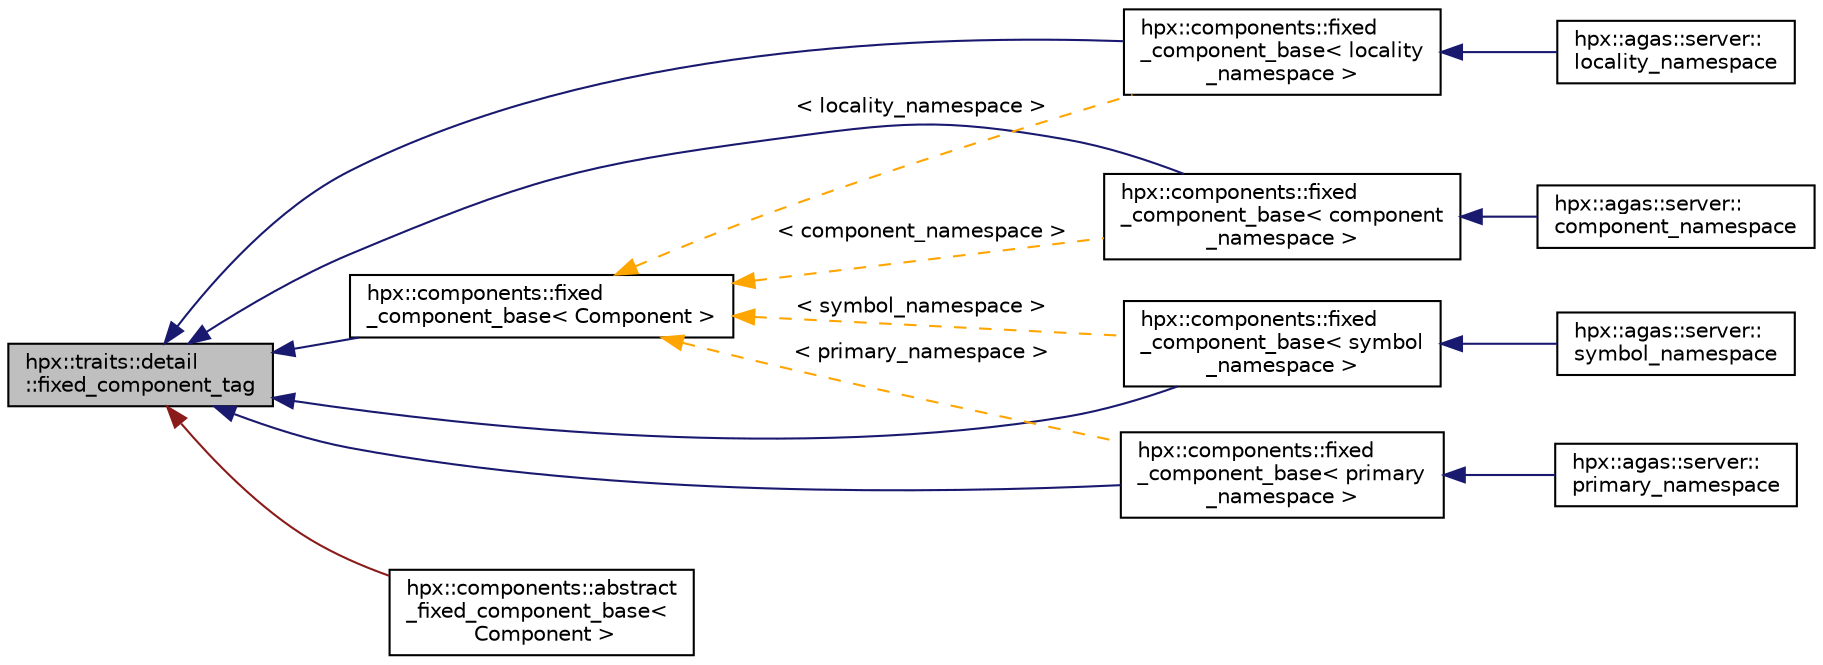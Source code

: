 digraph "hpx::traits::detail::fixed_component_tag"
{
  edge [fontname="Helvetica",fontsize="10",labelfontname="Helvetica",labelfontsize="10"];
  node [fontname="Helvetica",fontsize="10",shape=record];
  rankdir="LR";
  Node0 [label="hpx::traits::detail\l::fixed_component_tag",height=0.2,width=0.4,color="black", fillcolor="grey75", style="filled", fontcolor="black"];
  Node0 -> Node1 [dir="back",color="midnightblue",fontsize="10",style="solid",fontname="Helvetica"];
  Node1 [label="hpx::components::fixed\l_component_base\< component\l_namespace \>",height=0.2,width=0.4,color="black", fillcolor="white", style="filled",URL="$df/dfd/classhpx_1_1components_1_1fixed__component__base.html"];
  Node1 -> Node2 [dir="back",color="midnightblue",fontsize="10",style="solid",fontname="Helvetica"];
  Node2 [label="hpx::agas::server::\lcomponent_namespace",height=0.2,width=0.4,color="black", fillcolor="white", style="filled",URL="$d4/dc8/structhpx_1_1agas_1_1server_1_1component__namespace.html"];
  Node0 -> Node3 [dir="back",color="midnightblue",fontsize="10",style="solid",fontname="Helvetica"];
  Node3 [label="hpx::components::fixed\l_component_base\< locality\l_namespace \>",height=0.2,width=0.4,color="black", fillcolor="white", style="filled",URL="$df/dfd/classhpx_1_1components_1_1fixed__component__base.html"];
  Node3 -> Node4 [dir="back",color="midnightblue",fontsize="10",style="solid",fontname="Helvetica"];
  Node4 [label="hpx::agas::server::\llocality_namespace",height=0.2,width=0.4,color="black", fillcolor="white", style="filled",URL="$dc/d72/structhpx_1_1agas_1_1server_1_1locality__namespace.html"];
  Node0 -> Node5 [dir="back",color="midnightblue",fontsize="10",style="solid",fontname="Helvetica"];
  Node5 [label="hpx::components::fixed\l_component_base\< primary\l_namespace \>",height=0.2,width=0.4,color="black", fillcolor="white", style="filled",URL="$df/dfd/classhpx_1_1components_1_1fixed__component__base.html"];
  Node5 -> Node6 [dir="back",color="midnightblue",fontsize="10",style="solid",fontname="Helvetica"];
  Node6 [label="hpx::agas::server::\lprimary_namespace",height=0.2,width=0.4,color="black", fillcolor="white", style="filled",URL="$d7/d3a/structhpx_1_1agas_1_1server_1_1primary__namespace.html",tooltip="AGAS&#39;s primary namespace maps 128-bit global identifiers (GIDs) to resolved addresses. "];
  Node0 -> Node7 [dir="back",color="midnightblue",fontsize="10",style="solid",fontname="Helvetica"];
  Node7 [label="hpx::components::fixed\l_component_base\< symbol\l_namespace \>",height=0.2,width=0.4,color="black", fillcolor="white", style="filled",URL="$df/dfd/classhpx_1_1components_1_1fixed__component__base.html"];
  Node7 -> Node8 [dir="back",color="midnightblue",fontsize="10",style="solid",fontname="Helvetica"];
  Node8 [label="hpx::agas::server::\lsymbol_namespace",height=0.2,width=0.4,color="black", fillcolor="white", style="filled",URL="$dc/da6/structhpx_1_1agas_1_1server_1_1symbol__namespace.html"];
  Node0 -> Node9 [dir="back",color="firebrick4",fontsize="10",style="solid",fontname="Helvetica"];
  Node9 [label="hpx::components::abstract\l_fixed_component_base\<\l Component \>",height=0.2,width=0.4,color="black", fillcolor="white", style="filled",URL="$da/dc2/classhpx_1_1components_1_1abstract__fixed__component__base.html"];
  Node0 -> Node10 [dir="back",color="midnightblue",fontsize="10",style="solid",fontname="Helvetica"];
  Node10 [label="hpx::components::fixed\l_component_base\< Component \>",height=0.2,width=0.4,color="black", fillcolor="white", style="filled",URL="$df/dfd/classhpx_1_1components_1_1fixed__component__base.html",tooltip="\ endcond "];
  Node10 -> Node5 [dir="back",color="orange",fontsize="10",style="dashed",label=" \< primary_namespace \>" ,fontname="Helvetica"];
  Node10 -> Node3 [dir="back",color="orange",fontsize="10",style="dashed",label=" \< locality_namespace \>" ,fontname="Helvetica"];
  Node10 -> Node1 [dir="back",color="orange",fontsize="10",style="dashed",label=" \< component_namespace \>" ,fontname="Helvetica"];
  Node10 -> Node7 [dir="back",color="orange",fontsize="10",style="dashed",label=" \< symbol_namespace \>" ,fontname="Helvetica"];
}
